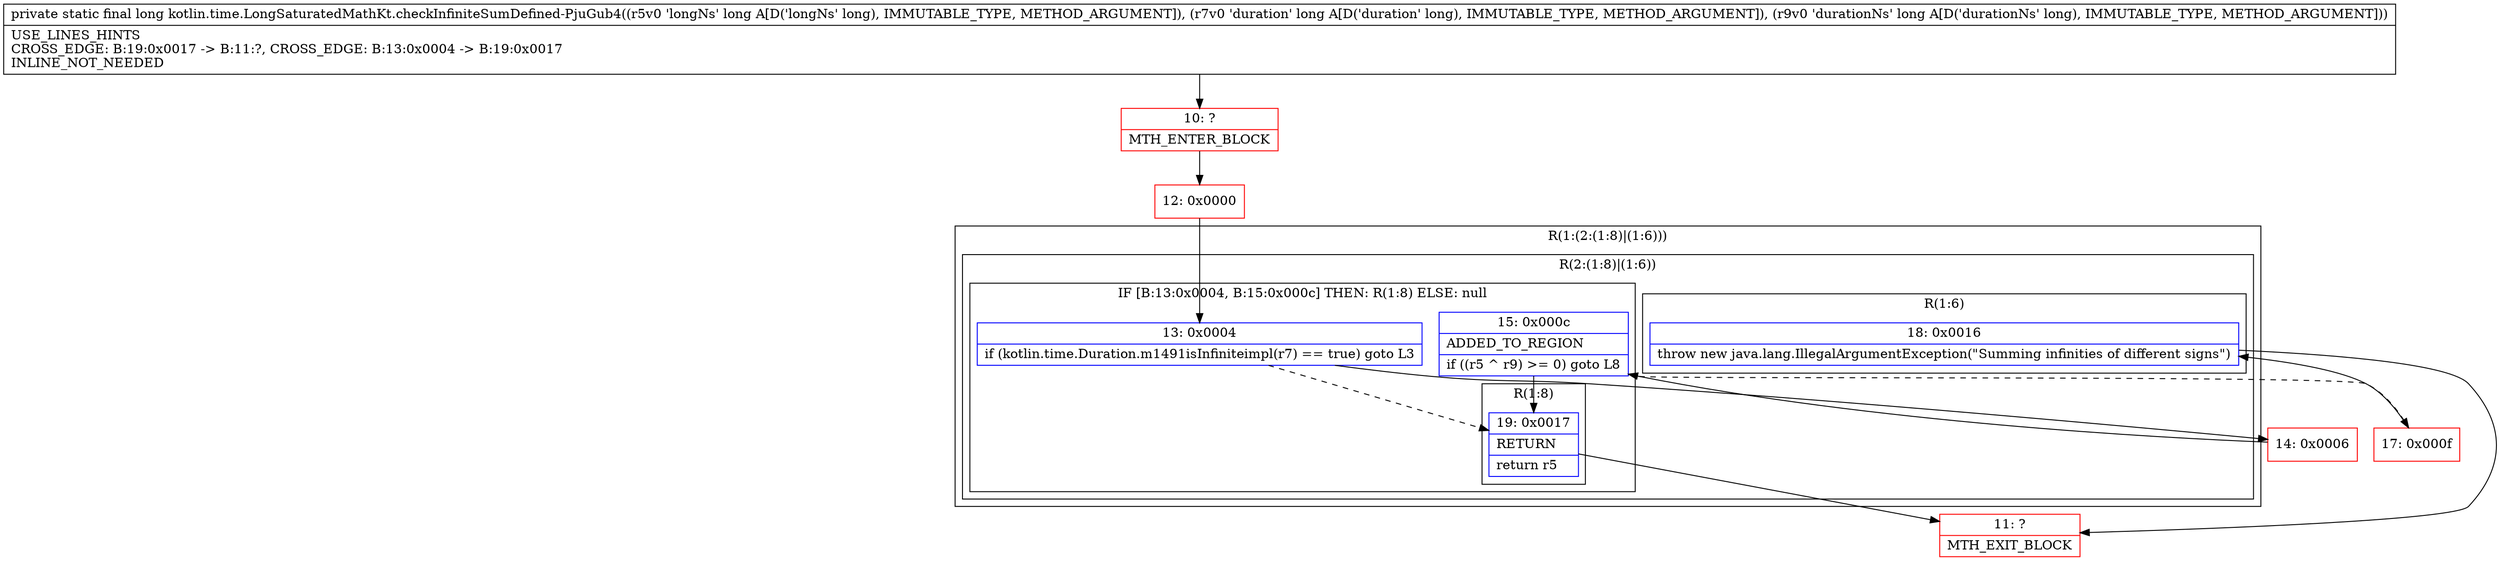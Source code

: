 digraph "CFG forkotlin.time.LongSaturatedMathKt.checkInfiniteSumDefined\-PjuGub4(JJJ)J" {
subgraph cluster_Region_1394146012 {
label = "R(1:(2:(1:8)|(1:6)))";
node [shape=record,color=blue];
subgraph cluster_Region_560384080 {
label = "R(2:(1:8)|(1:6))";
node [shape=record,color=blue];
subgraph cluster_IfRegion_606154110 {
label = "IF [B:13:0x0004, B:15:0x000c] THEN: R(1:8) ELSE: null";
node [shape=record,color=blue];
Node_13 [shape=record,label="{13\:\ 0x0004|if (kotlin.time.Duration.m1491isInfiniteimpl(r7) == true) goto L3\l}"];
Node_15 [shape=record,label="{15\:\ 0x000c|ADDED_TO_REGION\l|if ((r5 ^ r9) \>= 0) goto L8\l}"];
subgraph cluster_Region_1567834932 {
label = "R(1:8)";
node [shape=record,color=blue];
Node_19 [shape=record,label="{19\:\ 0x0017|RETURN\l|return r5\l}"];
}
}
subgraph cluster_Region_1227463772 {
label = "R(1:6)";
node [shape=record,color=blue];
Node_18 [shape=record,label="{18\:\ 0x0016|throw new java.lang.IllegalArgumentException(\"Summing infinities of different signs\")\l}"];
}
}
}
Node_10 [shape=record,color=red,label="{10\:\ ?|MTH_ENTER_BLOCK\l}"];
Node_12 [shape=record,color=red,label="{12\:\ 0x0000}"];
Node_14 [shape=record,color=red,label="{14\:\ 0x0006}"];
Node_17 [shape=record,color=red,label="{17\:\ 0x000f}"];
Node_11 [shape=record,color=red,label="{11\:\ ?|MTH_EXIT_BLOCK\l}"];
MethodNode[shape=record,label="{private static final long kotlin.time.LongSaturatedMathKt.checkInfiniteSumDefined\-PjuGub4((r5v0 'longNs' long A[D('longNs' long), IMMUTABLE_TYPE, METHOD_ARGUMENT]), (r7v0 'duration' long A[D('duration' long), IMMUTABLE_TYPE, METHOD_ARGUMENT]), (r9v0 'durationNs' long A[D('durationNs' long), IMMUTABLE_TYPE, METHOD_ARGUMENT]))  | USE_LINES_HINTS\lCROSS_EDGE: B:19:0x0017 \-\> B:11:?, CROSS_EDGE: B:13:0x0004 \-\> B:19:0x0017\lINLINE_NOT_NEEDED\l}"];
MethodNode -> Node_10;Node_13 -> Node_14;
Node_13 -> Node_19[style=dashed];
Node_15 -> Node_17[style=dashed];
Node_15 -> Node_19;
Node_19 -> Node_11;
Node_18 -> Node_11;
Node_10 -> Node_12;
Node_12 -> Node_13;
Node_14 -> Node_15;
Node_17 -> Node_18;
}

